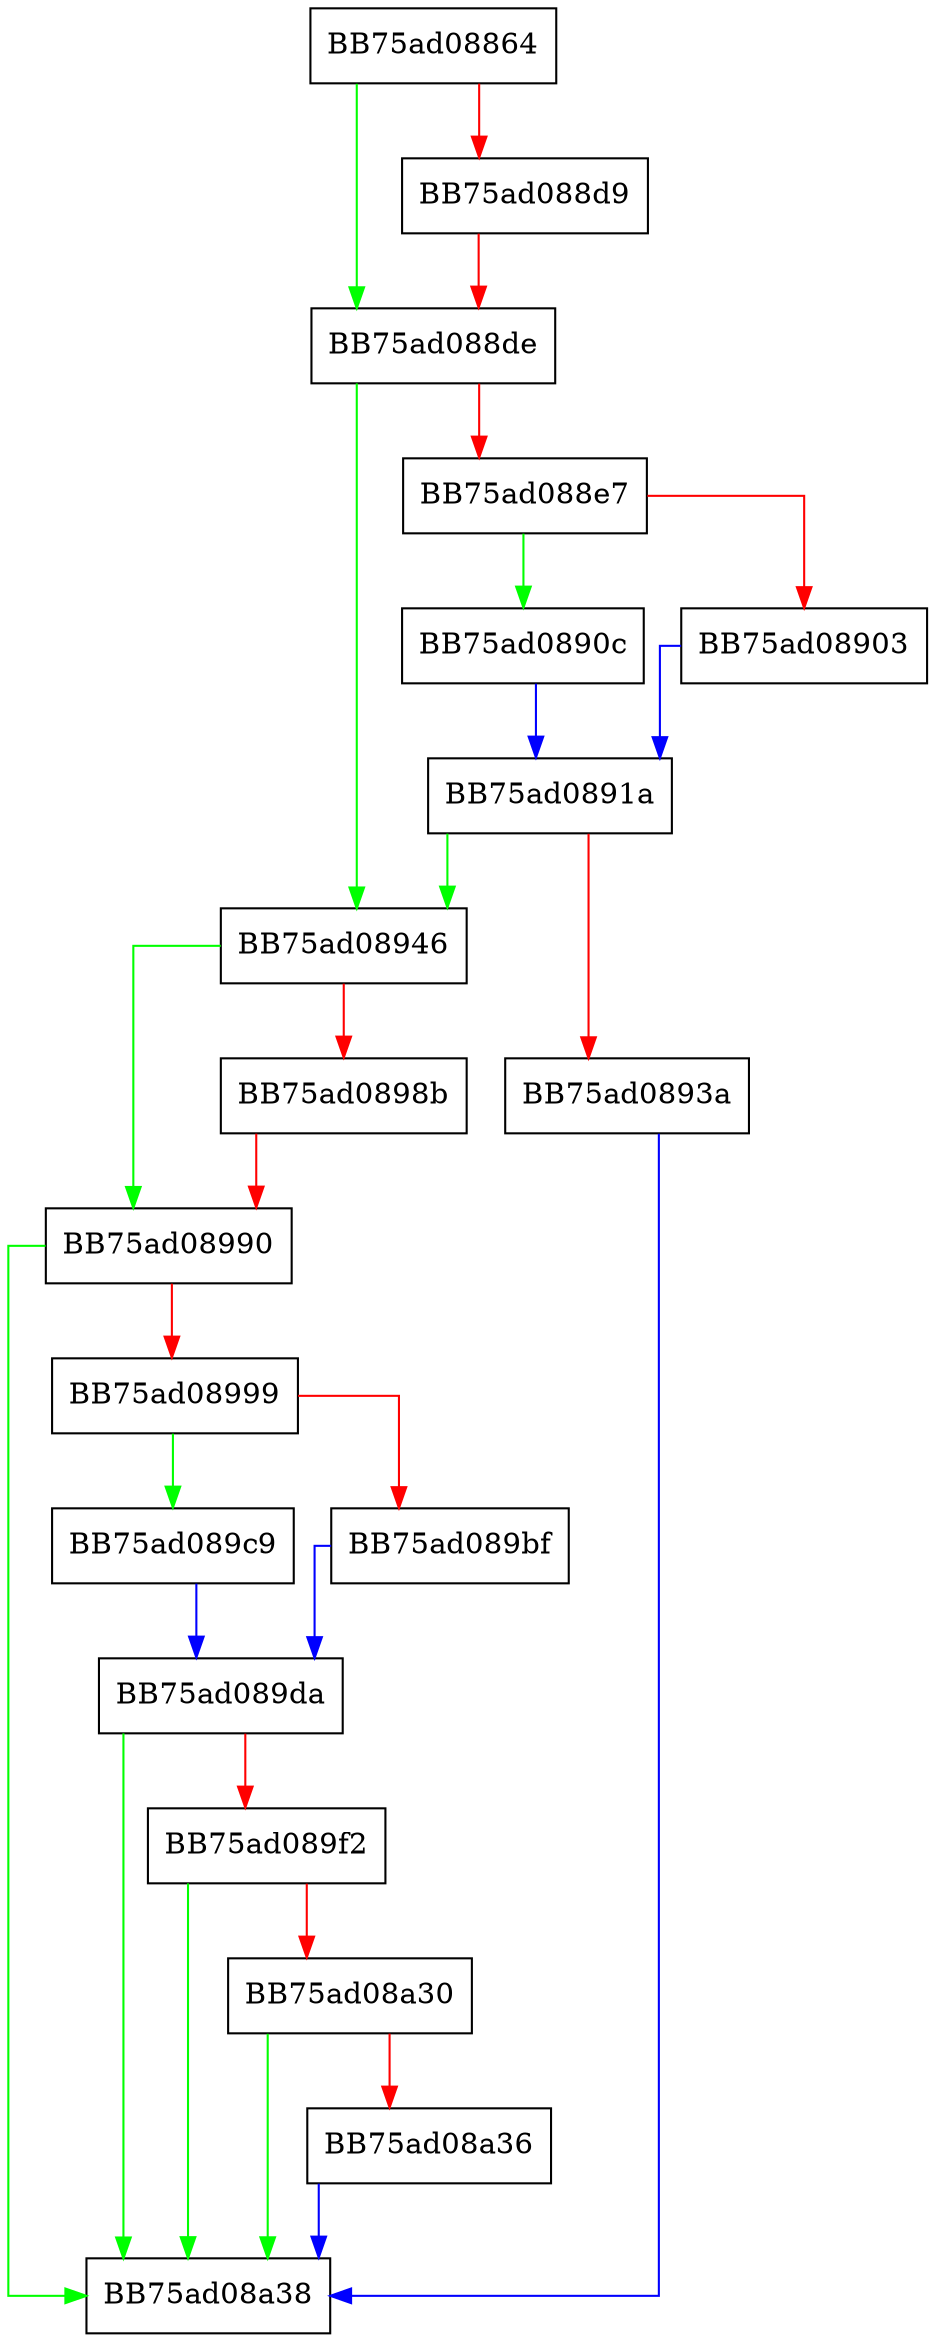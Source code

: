digraph IsE8E9Enabled {
  node [shape="box"];
  graph [splines=ortho];
  BB75ad08864 -> BB75ad088de [color="green"];
  BB75ad08864 -> BB75ad088d9 [color="red"];
  BB75ad088d9 -> BB75ad088de [color="red"];
  BB75ad088de -> BB75ad08946 [color="green"];
  BB75ad088de -> BB75ad088e7 [color="red"];
  BB75ad088e7 -> BB75ad0890c [color="green"];
  BB75ad088e7 -> BB75ad08903 [color="red"];
  BB75ad08903 -> BB75ad0891a [color="blue"];
  BB75ad0890c -> BB75ad0891a [color="blue"];
  BB75ad0891a -> BB75ad08946 [color="green"];
  BB75ad0891a -> BB75ad0893a [color="red"];
  BB75ad0893a -> BB75ad08a38 [color="blue"];
  BB75ad08946 -> BB75ad08990 [color="green"];
  BB75ad08946 -> BB75ad0898b [color="red"];
  BB75ad0898b -> BB75ad08990 [color="red"];
  BB75ad08990 -> BB75ad08a38 [color="green"];
  BB75ad08990 -> BB75ad08999 [color="red"];
  BB75ad08999 -> BB75ad089c9 [color="green"];
  BB75ad08999 -> BB75ad089bf [color="red"];
  BB75ad089bf -> BB75ad089da [color="blue"];
  BB75ad089c9 -> BB75ad089da [color="blue"];
  BB75ad089da -> BB75ad08a38 [color="green"];
  BB75ad089da -> BB75ad089f2 [color="red"];
  BB75ad089f2 -> BB75ad08a38 [color="green"];
  BB75ad089f2 -> BB75ad08a30 [color="red"];
  BB75ad08a30 -> BB75ad08a38 [color="green"];
  BB75ad08a30 -> BB75ad08a36 [color="red"];
  BB75ad08a36 -> BB75ad08a38 [color="blue"];
}